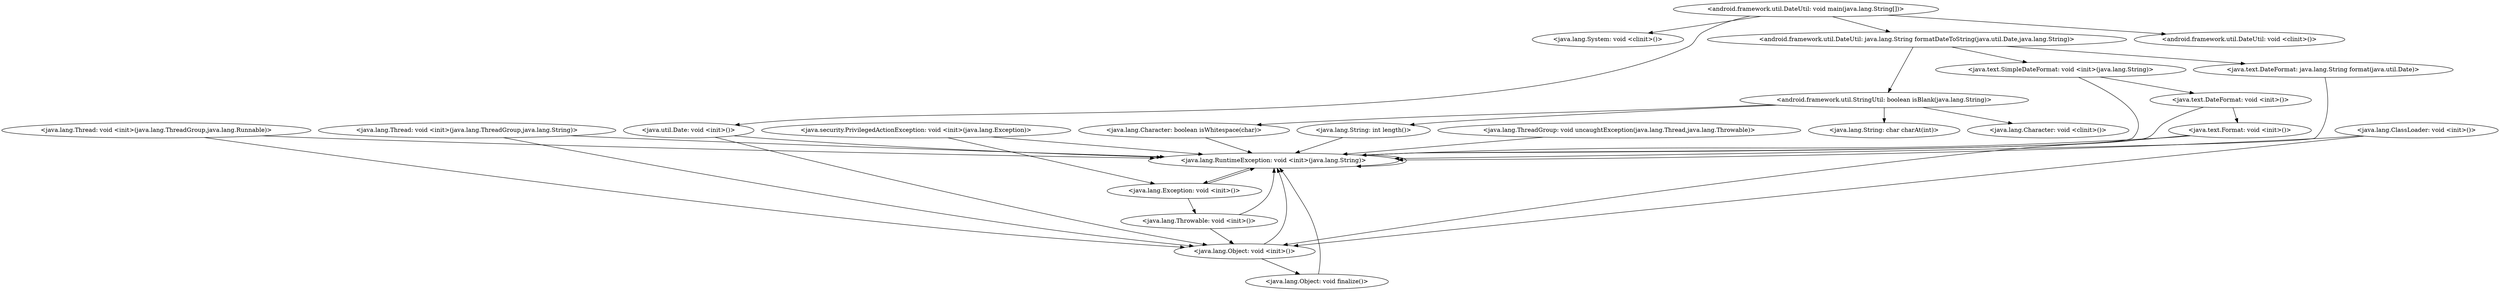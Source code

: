 digraph CallGraph {
"<android.framework.util.DateUtil: void main(java.lang.String[])>" -> "<java.lang.System: void <clinit>()>";
"<android.framework.util.DateUtil: void main(java.lang.String[])>" -> "<android.framework.util.DateUtil: java.lang.String formatDateToString(java.util.Date,java.lang.String)>";
"<android.framework.util.DateUtil: void main(java.lang.String[])>" -> "<java.util.Date: void <init>()>";
"<android.framework.util.DateUtil: void main(java.lang.String[])>" -> "<android.framework.util.DateUtil: void <clinit>()>";
"<java.lang.ThreadGroup: void uncaughtException(java.lang.Thread,java.lang.Throwable)>" -> "<java.lang.RuntimeException: void <init>(java.lang.String)>";
"<java.lang.ClassLoader: void <init>()>" -> "<java.lang.Object: void <init>()>";
"<java.lang.ClassLoader: void <init>()>" -> "<java.lang.RuntimeException: void <init>(java.lang.String)>";
"<java.security.PrivilegedActionException: void <init>(java.lang.Exception)>" -> "<java.lang.Exception: void <init>()>";
"<java.security.PrivilegedActionException: void <init>(java.lang.Exception)>" -> "<java.lang.RuntimeException: void <init>(java.lang.String)>";
"<java.lang.Thread: void <init>(java.lang.ThreadGroup,java.lang.Runnable)>" -> "<java.lang.Object: void <init>()>";
"<java.lang.Thread: void <init>(java.lang.ThreadGroup,java.lang.Runnable)>" -> "<java.lang.RuntimeException: void <init>(java.lang.String)>";
"<java.lang.Thread: void <init>(java.lang.ThreadGroup,java.lang.String)>" -> "<java.lang.Object: void <init>()>";
"<java.lang.Thread: void <init>(java.lang.ThreadGroup,java.lang.String)>" -> "<java.lang.RuntimeException: void <init>(java.lang.String)>";
"<android.framework.util.DateUtil: java.lang.String formatDateToString(java.util.Date,java.lang.String)>" -> "<android.framework.util.StringUtil: boolean isBlank(java.lang.String)>";
"<android.framework.util.DateUtil: java.lang.String formatDateToString(java.util.Date,java.lang.String)>" -> "<java.text.SimpleDateFormat: void <init>(java.lang.String)>";
"<java.util.Date: void <init>()>" -> "<java.lang.Object: void <init>()>";
"<java.util.Date: void <init>()>" -> "<java.lang.RuntimeException: void <init>(java.lang.String)>";
"<java.lang.RuntimeException: void <init>(java.lang.String)>" -> "<java.lang.Exception: void <init>()>";
"<java.lang.RuntimeException: void <init>(java.lang.String)>" -> "<java.lang.RuntimeException: void <init>(java.lang.String)>";
"<java.lang.Object: void <init>()>" -> "<java.lang.Object: void finalize()>";
"<java.lang.Object: void <init>()>" -> "<java.lang.RuntimeException: void <init>(java.lang.String)>";
"<java.lang.Exception: void <init>()>" -> "<java.lang.Throwable: void <init>()>";
"<java.lang.Exception: void <init>()>" -> "<java.lang.RuntimeException: void <init>(java.lang.String)>";
"<android.framework.util.StringUtil: boolean isBlank(java.lang.String)>" -> "<java.lang.Character: void <clinit>()>";
"<android.framework.util.StringUtil: boolean isBlank(java.lang.String)>" -> "<java.lang.Character: boolean isWhitespace(char)>";
"<java.text.SimpleDateFormat: void <init>(java.lang.String)>" -> "<java.text.DateFormat: void <init>()>";
"<java.text.SimpleDateFormat: void <init>(java.lang.String)>" -> "<java.lang.RuntimeException: void <init>(java.lang.String)>";
"<java.lang.Object: void finalize()>" -> "<java.lang.RuntimeException: void <init>(java.lang.String)>";
"<java.lang.Throwable: void <init>()>" -> "<java.lang.Object: void <init>()>";
"<java.lang.Throwable: void <init>()>" -> "<java.lang.RuntimeException: void <init>(java.lang.String)>";
"<java.lang.Character: boolean isWhitespace(char)>" -> "<java.lang.RuntimeException: void <init>(java.lang.String)>";
"<java.text.DateFormat: void <init>()>" -> "<java.text.Format: void <init>()>";
"<java.text.DateFormat: void <init>()>" -> "<java.lang.RuntimeException: void <init>(java.lang.String)>";
"<java.text.Format: void <init>()>" -> "<java.lang.Object: void <init>()>";
"<java.text.Format: void <init>()>" -> "<java.lang.RuntimeException: void <init>(java.lang.String)>";
"<android.framework.util.DateUtil: java.lang.String formatDateToString(java.util.Date,java.lang.String)>" -> "<java.text.DateFormat: java.lang.String format(java.util.Date)>";
"<java.text.DateFormat: java.lang.String format(java.util.Date)>" -> "<java.lang.RuntimeException: void <init>(java.lang.String)>";
"<android.framework.util.StringUtil: boolean isBlank(java.lang.String)>" -> "<java.lang.String: int length()>";
"<android.framework.util.StringUtil: boolean isBlank(java.lang.String)>" -> "<java.lang.String: char charAt(int)>";
"<java.lang.String: int length()>" -> "<java.lang.RuntimeException: void <init>(java.lang.String)>";
}
